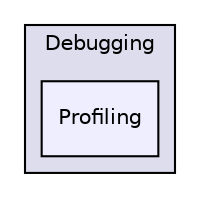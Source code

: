 digraph "C:/Users/gwc59/OneDrive/Desktop/RDLPIM/RDLPIM/gwcRDLToolbox/src/Debugging/Profiling" {
  compound=true
  node [ fontsize="10", fontname="Helvetica"];
  edge [ labelfontsize="10", labelfontname="Helvetica"];
  subgraph clusterdir_774983acd22f13e0cecc06f5fc2480e6 {
    graph [ bgcolor="#ddddee", pencolor="black", label="Debugging" fontname="Helvetica", fontsize="10", URL="dir_774983acd22f13e0cecc06f5fc2480e6.html"]
  dir_96b18447e715d58d65946585b2a1482d [shape=box, label="Profiling", style="filled", fillcolor="#eeeeff", pencolor="black", URL="dir_96b18447e715d58d65946585b2a1482d.html"];
  }
}
